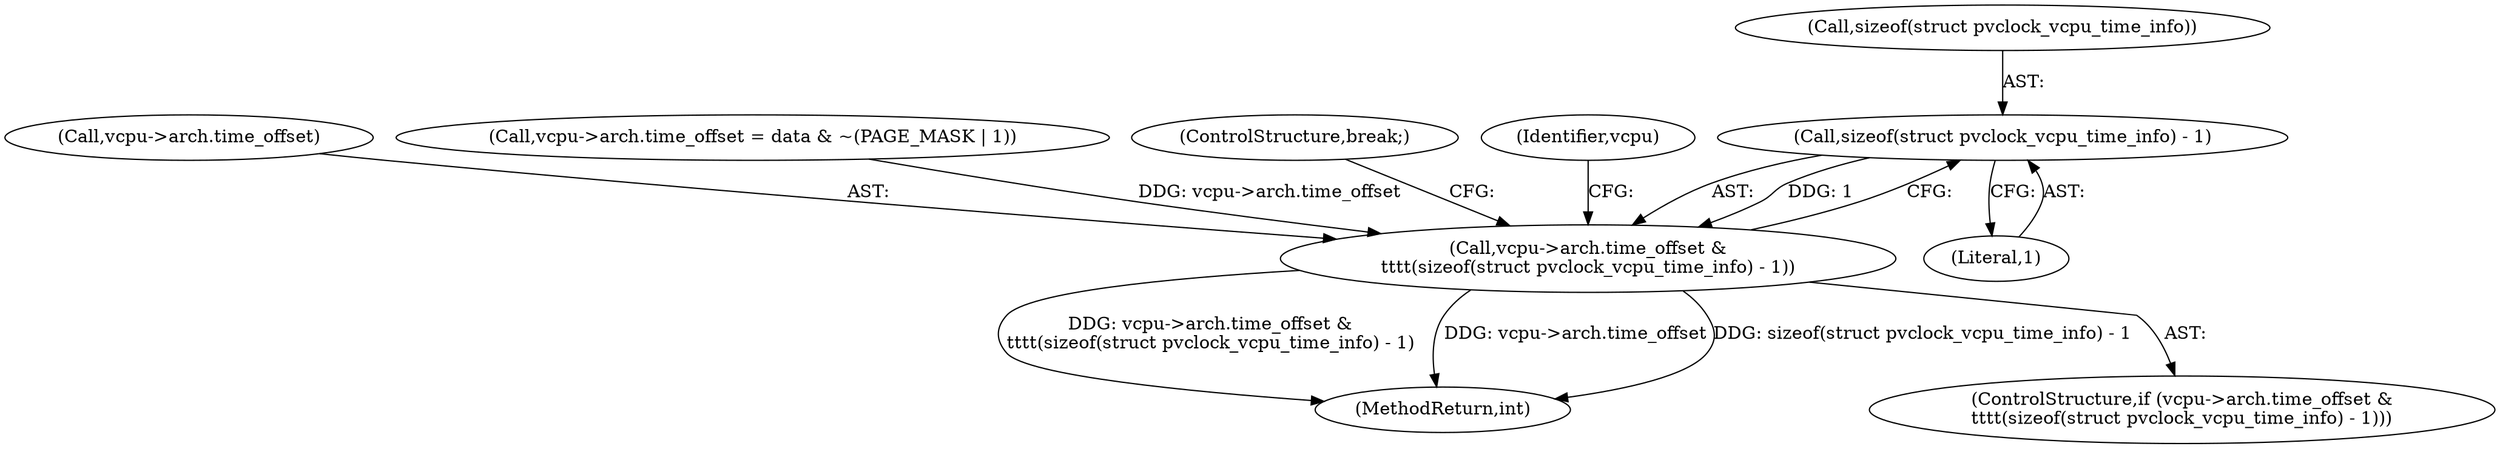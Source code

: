 digraph "0_linux_0b79459b482e85cb7426aa7da683a9f2c97aeae1_2@API" {
"1000335" [label="(Call,sizeof(struct pvclock_vcpu_time_info) - 1)"];
"1000329" [label="(Call,vcpu->arch.time_offset &\n\t\t\t\t(sizeof(struct pvclock_vcpu_time_info) - 1))"];
"1000335" [label="(Call,sizeof(struct pvclock_vcpu_time_info) - 1)"];
"1000336" [label="(Call,sizeof(struct pvclock_vcpu_time_info))"];
"1000330" [label="(Call,vcpu->arch.time_offset)"];
"1000316" [label="(Call,vcpu->arch.time_offset = data & ~(PAGE_MASK | 1))"];
"1000339" [label="(ControlStructure,break;)"];
"1000338" [label="(Literal,1)"];
"1000329" [label="(Call,vcpu->arch.time_offset &\n\t\t\t\t(sizeof(struct pvclock_vcpu_time_info) - 1))"];
"1000343" [label="(Identifier,vcpu)"];
"1000638" [label="(MethodReturn,int)"];
"1000328" [label="(ControlStructure,if (vcpu->arch.time_offset &\n\t\t\t\t(sizeof(struct pvclock_vcpu_time_info) - 1)))"];
"1000335" -> "1000329"  [label="AST: "];
"1000335" -> "1000338"  [label="CFG: "];
"1000336" -> "1000335"  [label="AST: "];
"1000338" -> "1000335"  [label="AST: "];
"1000329" -> "1000335"  [label="CFG: "];
"1000335" -> "1000329"  [label="DDG: 1"];
"1000329" -> "1000328"  [label="AST: "];
"1000330" -> "1000329"  [label="AST: "];
"1000339" -> "1000329"  [label="CFG: "];
"1000343" -> "1000329"  [label="CFG: "];
"1000329" -> "1000638"  [label="DDG: vcpu->arch.time_offset &\n\t\t\t\t(sizeof(struct pvclock_vcpu_time_info) - 1)"];
"1000329" -> "1000638"  [label="DDG: vcpu->arch.time_offset"];
"1000329" -> "1000638"  [label="DDG: sizeof(struct pvclock_vcpu_time_info) - 1"];
"1000316" -> "1000329"  [label="DDG: vcpu->arch.time_offset"];
}
